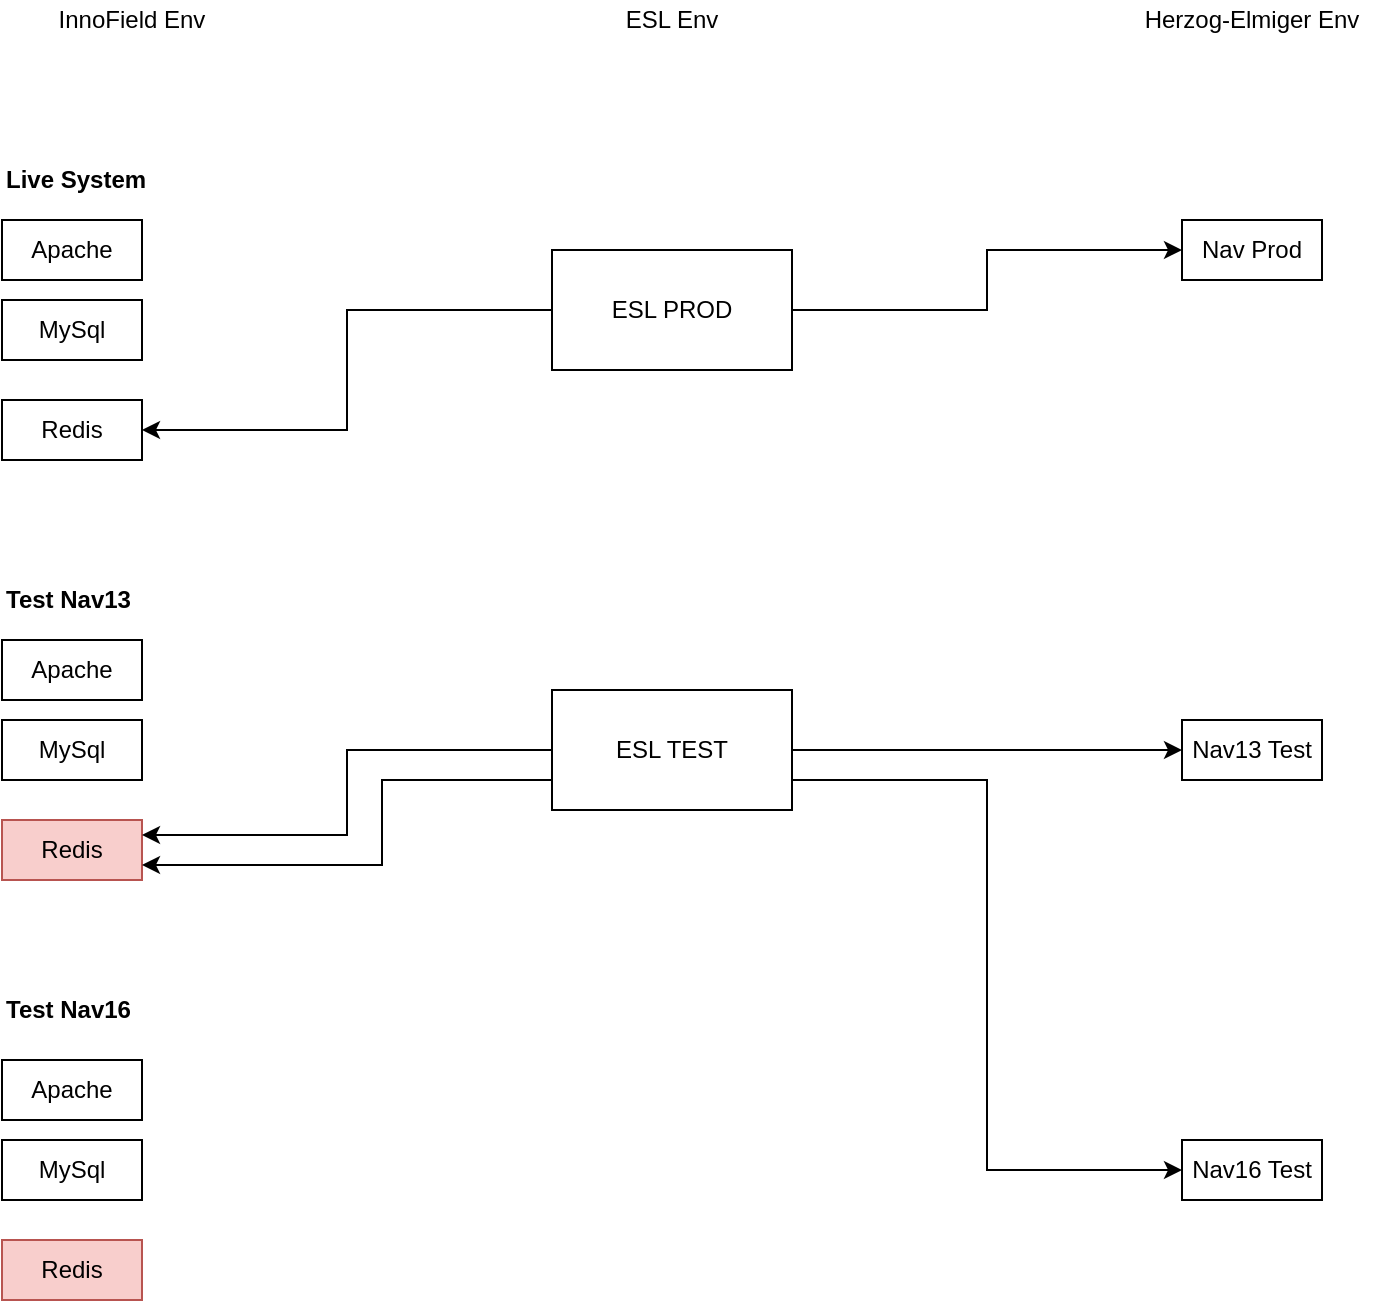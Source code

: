 <mxfile version="10.6.7" type="github"><diagram id="m2qgFfYQ0JNagA2YvF4C" name="Page-1"><mxGraphModel dx="1005" dy="767" grid="1" gridSize="10" guides="1" tooltips="1" connect="1" arrows="1" fold="1" page="1" pageScale="1" pageWidth="827" pageHeight="1169" math="0" shadow="0"><root><mxCell id="0"/><mxCell id="1" parent="0"/><mxCell id="WanKLkaQz91DFN9ZOR08-1" value="InnoField Env" style="text;html=1;strokeColor=none;fillColor=none;align=center;verticalAlign=middle;whiteSpace=wrap;rounded=0;" vertex="1" parent="1"><mxGeometry x="40" y="60" width="130" height="20" as="geometry"/></mxCell><mxCell id="WanKLkaQz91DFN9ZOR08-2" value="ESL Env" style="text;html=1;strokeColor=none;fillColor=none;align=center;verticalAlign=middle;whiteSpace=wrap;rounded=0;" vertex="1" parent="1"><mxGeometry x="310" y="60" width="130" height="20" as="geometry"/></mxCell><mxCell id="WanKLkaQz91DFN9ZOR08-3" value="Herzog-Elmiger Env&lt;br&gt;" style="text;html=1;strokeColor=none;fillColor=none;align=center;verticalAlign=middle;whiteSpace=wrap;rounded=0;" vertex="1" parent="1"><mxGeometry x="600" y="60" width="130" height="20" as="geometry"/></mxCell><mxCell id="WanKLkaQz91DFN9ZOR08-4" value="Live System" style="text;html=1;strokeColor=none;fillColor=none;align=left;verticalAlign=middle;whiteSpace=wrap;rounded=0;fontStyle=1" vertex="1" parent="1"><mxGeometry x="40" y="140" width="110" height="20" as="geometry"/></mxCell><mxCell id="WanKLkaQz91DFN9ZOR08-5" value="Test Nav13" style="text;html=1;strokeColor=none;fillColor=none;align=left;verticalAlign=middle;whiteSpace=wrap;rounded=0;fontStyle=1" vertex="1" parent="1"><mxGeometry x="40" y="350" width="110" height="20" as="geometry"/></mxCell><mxCell id="WanKLkaQz91DFN9ZOR08-6" value="Test Nav16&lt;br&gt;" style="text;html=1;strokeColor=none;fillColor=none;align=left;verticalAlign=middle;whiteSpace=wrap;rounded=0;fontStyle=1" vertex="1" parent="1"><mxGeometry x="40" y="555" width="110" height="20" as="geometry"/></mxCell><mxCell id="WanKLkaQz91DFN9ZOR08-7" value="Apache" style="rounded=0;whiteSpace=wrap;html=1;align=center;" vertex="1" parent="1"><mxGeometry x="40" y="170" width="70" height="30" as="geometry"/></mxCell><mxCell id="WanKLkaQz91DFN9ZOR08-8" value="MySql" style="rounded=0;whiteSpace=wrap;html=1;align=center;" vertex="1" parent="1"><mxGeometry x="40" y="210" width="70" height="30" as="geometry"/></mxCell><mxCell id="WanKLkaQz91DFN9ZOR08-9" value="Redis" style="rounded=0;whiteSpace=wrap;html=1;align=center;" vertex="1" parent="1"><mxGeometry x="40" y="260" width="70" height="30" as="geometry"/></mxCell><mxCell id="WanKLkaQz91DFN9ZOR08-10" value="Apache" style="rounded=0;whiteSpace=wrap;html=1;align=center;" vertex="1" parent="1"><mxGeometry x="40" y="380" width="70" height="30" as="geometry"/></mxCell><mxCell id="WanKLkaQz91DFN9ZOR08-11" value="MySql" style="rounded=0;whiteSpace=wrap;html=1;align=center;" vertex="1" parent="1"><mxGeometry x="40" y="420" width="70" height="30" as="geometry"/></mxCell><mxCell id="WanKLkaQz91DFN9ZOR08-12" value="Redis" style="rounded=0;whiteSpace=wrap;html=1;align=center;fillColor=#f8cecc;strokeColor=#b85450;" vertex="1" parent="1"><mxGeometry x="40" y="470" width="70" height="30" as="geometry"/></mxCell><mxCell id="WanKLkaQz91DFN9ZOR08-13" value="Apache" style="rounded=0;whiteSpace=wrap;html=1;align=center;" vertex="1" parent="1"><mxGeometry x="40" y="590" width="70" height="30" as="geometry"/></mxCell><mxCell id="WanKLkaQz91DFN9ZOR08-14" value="MySql" style="rounded=0;whiteSpace=wrap;html=1;align=center;" vertex="1" parent="1"><mxGeometry x="40" y="630" width="70" height="30" as="geometry"/></mxCell><mxCell id="WanKLkaQz91DFN9ZOR08-15" value="Redis" style="rounded=0;whiteSpace=wrap;html=1;align=center;fillColor=#f8cecc;strokeColor=#b85450;" vertex="1" parent="1"><mxGeometry x="40" y="680" width="70" height="30" as="geometry"/></mxCell><mxCell id="WanKLkaQz91DFN9ZOR08-21" style="edgeStyle=orthogonalEdgeStyle;rounded=0;orthogonalLoop=1;jettySize=auto;html=1;exitX=0;exitY=0.5;exitDx=0;exitDy=0;entryX=1;entryY=0.5;entryDx=0;entryDy=0;" edge="1" parent="1" source="WanKLkaQz91DFN9ZOR08-16" target="WanKLkaQz91DFN9ZOR08-9"><mxGeometry relative="1" as="geometry"/></mxCell><mxCell id="WanKLkaQz91DFN9ZOR08-22" style="edgeStyle=orthogonalEdgeStyle;rounded=0;orthogonalLoop=1;jettySize=auto;html=1;exitX=1;exitY=0.5;exitDx=0;exitDy=0;entryX=0;entryY=0.5;entryDx=0;entryDy=0;" edge="1" parent="1" source="WanKLkaQz91DFN9ZOR08-16" target="WanKLkaQz91DFN9ZOR08-18"><mxGeometry relative="1" as="geometry"/></mxCell><mxCell id="WanKLkaQz91DFN9ZOR08-16" value="ESL PROD" style="rounded=0;whiteSpace=wrap;html=1;align=center;" vertex="1" parent="1"><mxGeometry x="315" y="185" width="120" height="60" as="geometry"/></mxCell><mxCell id="WanKLkaQz91DFN9ZOR08-23" style="edgeStyle=orthogonalEdgeStyle;rounded=0;orthogonalLoop=1;jettySize=auto;html=1;exitX=0;exitY=0.5;exitDx=0;exitDy=0;entryX=1;entryY=0.25;entryDx=0;entryDy=0;" edge="1" parent="1" source="WanKLkaQz91DFN9ZOR08-17" target="WanKLkaQz91DFN9ZOR08-12"><mxGeometry relative="1" as="geometry"/></mxCell><mxCell id="WanKLkaQz91DFN9ZOR08-24" style="edgeStyle=orthogonalEdgeStyle;rounded=0;orthogonalLoop=1;jettySize=auto;html=1;exitX=1;exitY=0.5;exitDx=0;exitDy=0;entryX=0;entryY=0.5;entryDx=0;entryDy=0;" edge="1" parent="1" source="WanKLkaQz91DFN9ZOR08-17" target="WanKLkaQz91DFN9ZOR08-19"><mxGeometry relative="1" as="geometry"/></mxCell><mxCell id="WanKLkaQz91DFN9ZOR08-25" style="edgeStyle=orthogonalEdgeStyle;rounded=0;orthogonalLoop=1;jettySize=auto;html=1;exitX=0;exitY=0.75;exitDx=0;exitDy=0;entryX=1;entryY=0.75;entryDx=0;entryDy=0;" edge="1" parent="1" source="WanKLkaQz91DFN9ZOR08-17" target="WanKLkaQz91DFN9ZOR08-12"><mxGeometry relative="1" as="geometry"><Array as="points"><mxPoint x="230" y="450"/><mxPoint x="230" y="493"/></Array></mxGeometry></mxCell><mxCell id="WanKLkaQz91DFN9ZOR08-26" style="edgeStyle=orthogonalEdgeStyle;rounded=0;orthogonalLoop=1;jettySize=auto;html=1;exitX=1;exitY=0.75;exitDx=0;exitDy=0;entryX=0;entryY=0.5;entryDx=0;entryDy=0;" edge="1" parent="1" source="WanKLkaQz91DFN9ZOR08-17" target="WanKLkaQz91DFN9ZOR08-20"><mxGeometry relative="1" as="geometry"/></mxCell><mxCell id="WanKLkaQz91DFN9ZOR08-17" value="ESL TEST" style="rounded=0;whiteSpace=wrap;html=1;align=center;" vertex="1" parent="1"><mxGeometry x="315" y="405" width="120" height="60" as="geometry"/></mxCell><mxCell id="WanKLkaQz91DFN9ZOR08-18" value="Nav Prod" style="rounded=0;whiteSpace=wrap;html=1;align=center;" vertex="1" parent="1"><mxGeometry x="630" y="170" width="70" height="30" as="geometry"/></mxCell><mxCell id="WanKLkaQz91DFN9ZOR08-19" value="Nav13 Test" style="rounded=0;whiteSpace=wrap;html=1;align=center;" vertex="1" parent="1"><mxGeometry x="630" y="420" width="70" height="30" as="geometry"/></mxCell><mxCell id="WanKLkaQz91DFN9ZOR08-20" value="Nav16 Test" style="rounded=0;whiteSpace=wrap;html=1;align=center;" vertex="1" parent="1"><mxGeometry x="630" y="630" width="70" height="30" as="geometry"/></mxCell></root></mxGraphModel></diagram></mxfile>